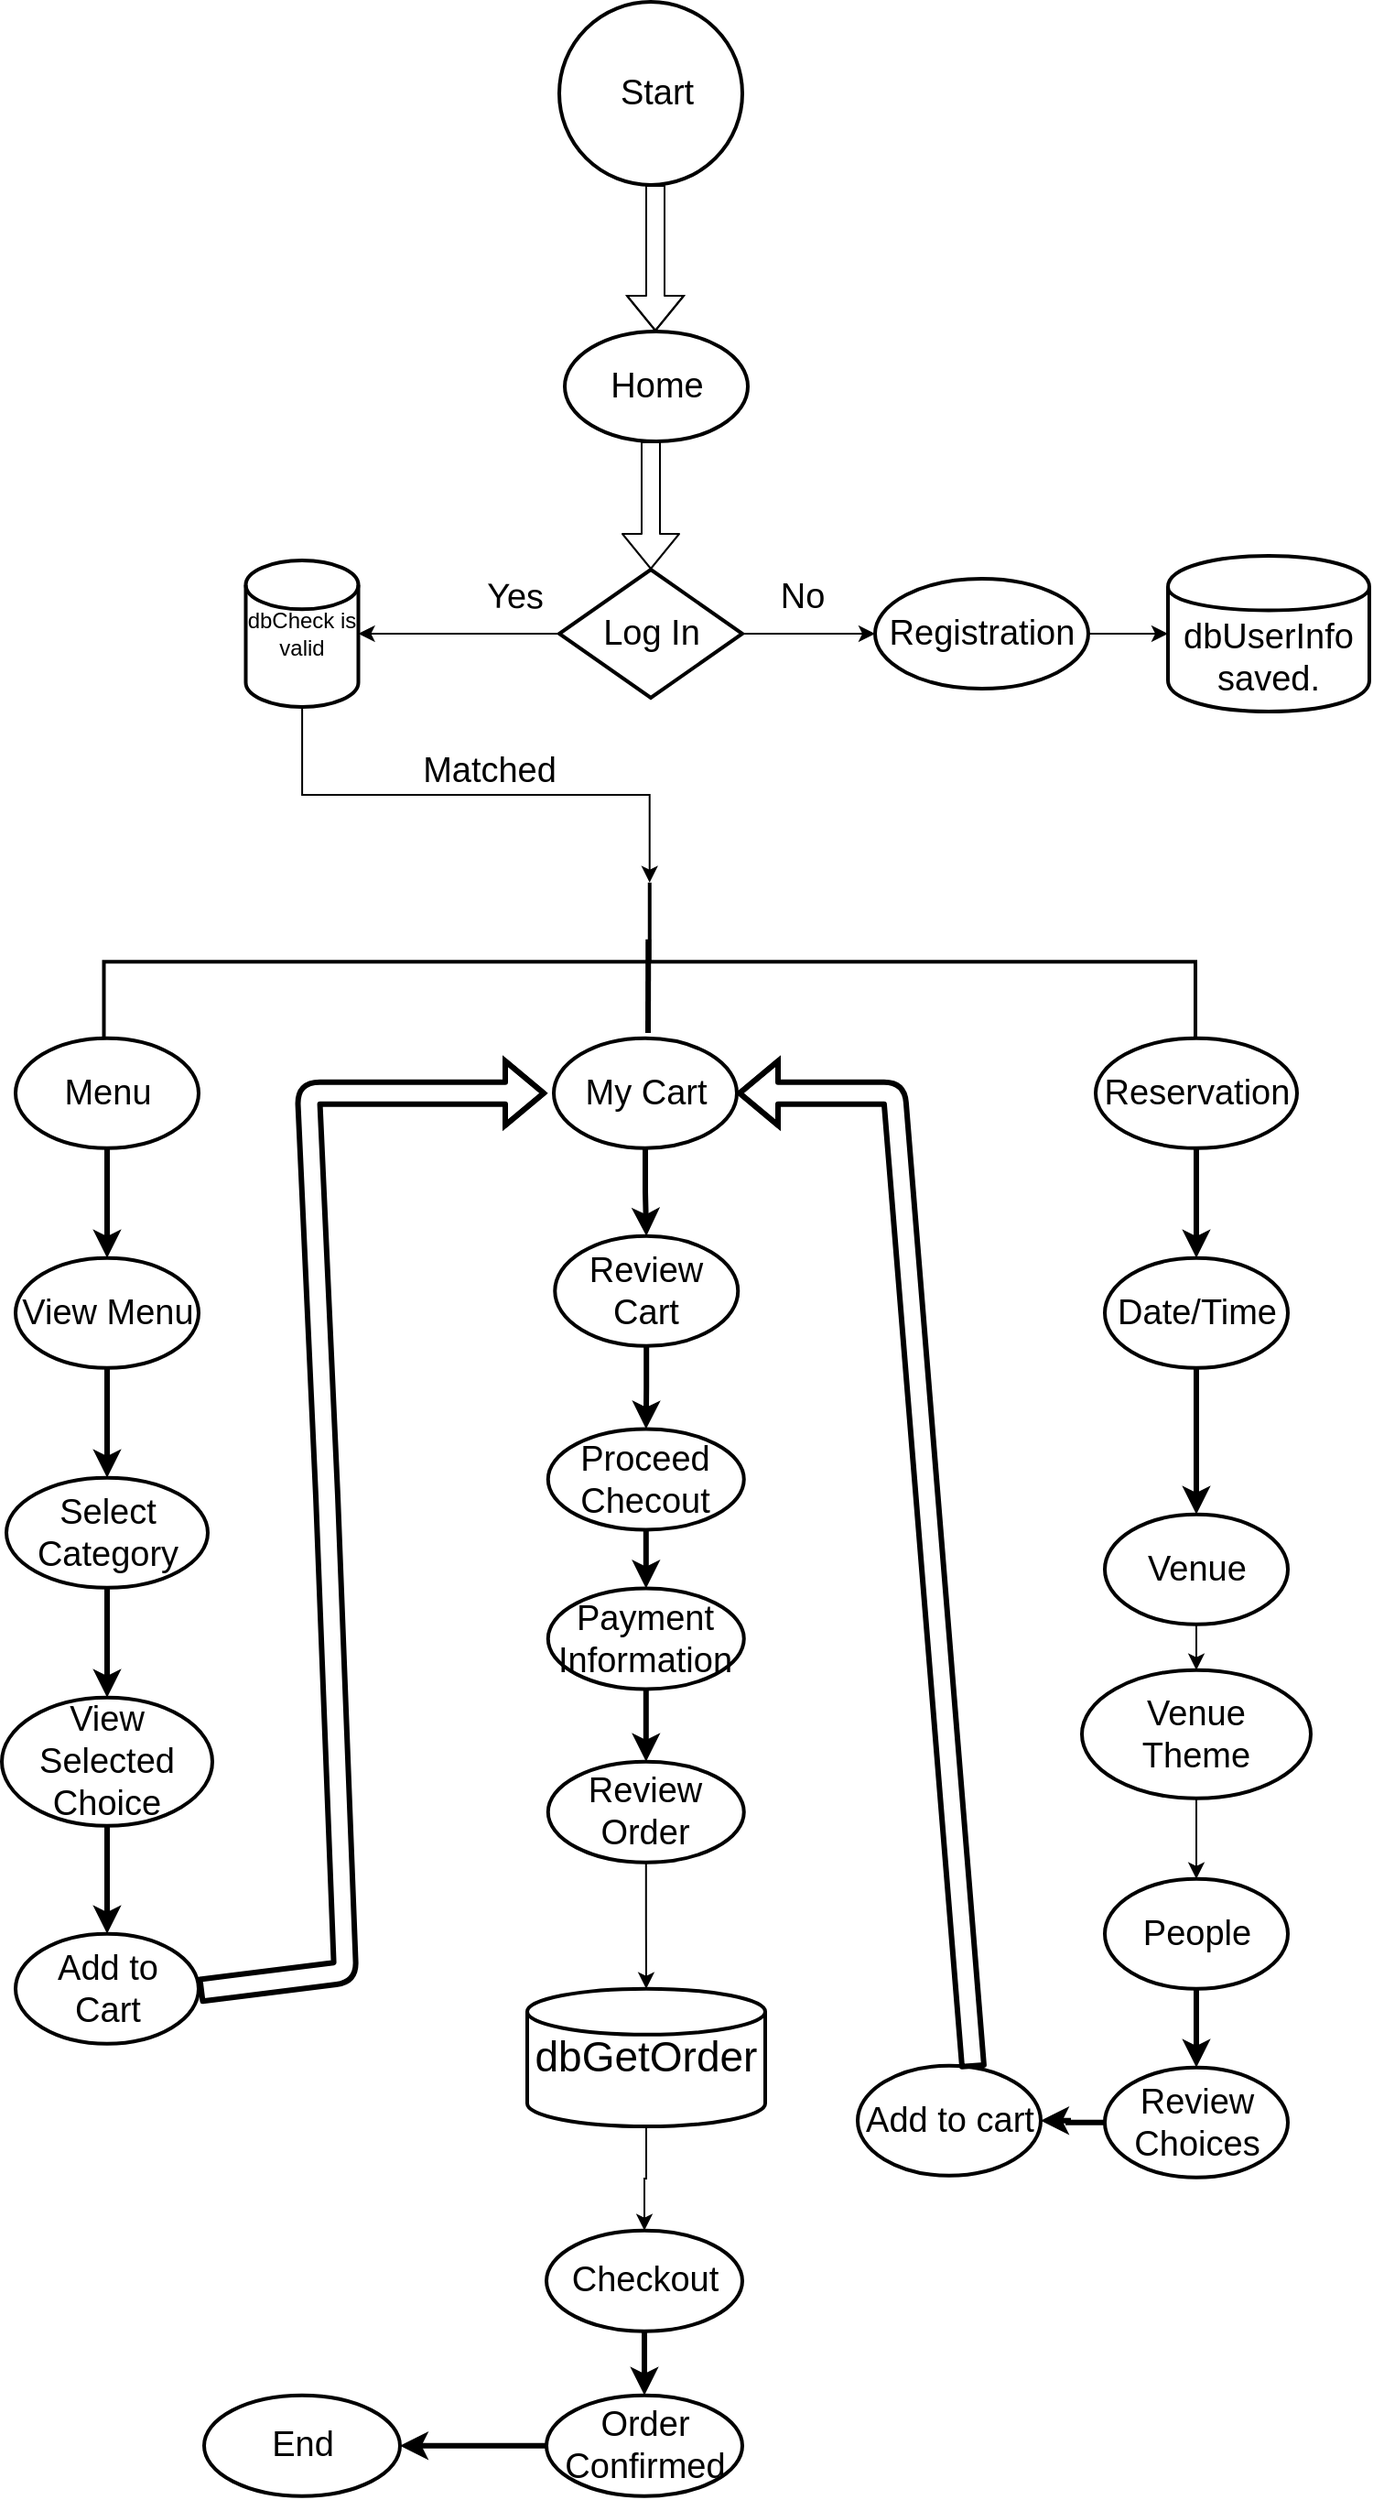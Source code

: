 <mxfile version="13.8.0" type="github">
  <diagram id="HCSsMY1fox_DIpHiyKUl" name="Page-1">
    <mxGraphModel dx="1240" dy="1853" grid="1" gridSize="10" guides="1" tooltips="1" connect="1" arrows="1" fold="1" page="1" pageScale="1" pageWidth="827" pageHeight="1169" background="#ffffff" math="0" shadow="0">
      <root>
        <mxCell id="0" />
        <mxCell id="1" parent="0" />
        <mxCell id="HNMy4ISQY_406ZQvRQbY-1" value="" style="strokeWidth=2;html=1;shape=mxgraph.flowchart.start_2;whiteSpace=wrap;" parent="1" vertex="1">
          <mxGeometry x="357.5" y="-810" width="100" height="100" as="geometry" />
        </mxCell>
        <mxCell id="HNMy4ISQY_406ZQvRQbY-2" value="&lt;div style=&quot;font-size: 19px;&quot;&gt;Start&lt;/div&gt;" style="text;html=1;strokeColor=none;fillColor=none;align=center;verticalAlign=middle;whiteSpace=wrap;rounded=0;fontSize=19;" parent="1" vertex="1">
          <mxGeometry x="387.5" y="-780" width="46" height="40" as="geometry" />
        </mxCell>
        <mxCell id="HNMy4ISQY_406ZQvRQbY-4" value="" style="shape=flexArrow;endArrow=classic;html=1;fontSize=19;" parent="1" edge="1">
          <mxGeometry width="50" height="50" relative="1" as="geometry">
            <mxPoint x="410" y="-710" as="sourcePoint" />
            <mxPoint x="410" y="-630" as="targetPoint" />
            <Array as="points">
              <mxPoint x="410" y="-690" />
              <mxPoint x="410" y="-670" />
            </Array>
          </mxGeometry>
        </mxCell>
        <mxCell id="HNMy4ISQY_406ZQvRQbY-12" value="&lt;div&gt;Home&lt;/div&gt;" style="strokeWidth=2;html=1;shape=mxgraph.flowchart.start_1;whiteSpace=wrap;fontSize=19;" parent="1" vertex="1">
          <mxGeometry x="360.5" y="-630" width="100" height="60" as="geometry" />
        </mxCell>
        <mxCell id="HNMy4ISQY_406ZQvRQbY-13" value="" style="shape=flexArrow;endArrow=classic;html=1;fontSize=19;entryX=0.5;entryY=0;entryDx=0;entryDy=0;entryPerimeter=0;" parent="1" target="HNMy4ISQY_406ZQvRQbY-45" edge="1">
          <mxGeometry width="50" height="50" relative="1" as="geometry">
            <mxPoint x="407.5" y="-570" as="sourcePoint" />
            <mxPoint x="410" y="-490" as="targetPoint" />
          </mxGeometry>
        </mxCell>
        <mxCell id="HNMy4ISQY_406ZQvRQbY-15" value="" style="strokeWidth=2;html=1;shape=mxgraph.flowchart.annotation_2;align=left;labelPosition=right;pointerEvents=1;fontSize=19;rotation=90;" parent="1" vertex="1">
          <mxGeometry x="363.63" y="-584" width="86.5" height="596.25" as="geometry" />
        </mxCell>
        <mxCell id="HNMy4ISQY_406ZQvRQbY-69" value="" style="edgeStyle=orthogonalEdgeStyle;rounded=0;orthogonalLoop=1;jettySize=auto;html=1;strokeWidth=3;fontSize=19;" parent="1" source="HNMy4ISQY_406ZQvRQbY-16" target="HNMy4ISQY_406ZQvRQbY-18" edge="1">
          <mxGeometry relative="1" as="geometry" />
        </mxCell>
        <mxCell id="HNMy4ISQY_406ZQvRQbY-16" value="Menu" style="strokeWidth=2;html=1;shape=mxgraph.flowchart.start_1;whiteSpace=wrap;fontSize=19;" parent="1" vertex="1">
          <mxGeometry x="60.5" y="-244.13" width="100" height="60" as="geometry" />
        </mxCell>
        <mxCell id="HNMy4ISQY_406ZQvRQbY-70" value="" style="edgeStyle=orthogonalEdgeStyle;rounded=0;orthogonalLoop=1;jettySize=auto;html=1;strokeWidth=3;fontSize=19;" parent="1" source="HNMy4ISQY_406ZQvRQbY-18" target="HNMy4ISQY_406ZQvRQbY-25" edge="1">
          <mxGeometry relative="1" as="geometry" />
        </mxCell>
        <mxCell id="HNMy4ISQY_406ZQvRQbY-18" value="View Menu" style="strokeWidth=2;html=1;shape=mxgraph.flowchart.start_1;whiteSpace=wrap;fontSize=19;" parent="1" vertex="1">
          <mxGeometry x="60.5" y="-124.13" width="100" height="60" as="geometry" />
        </mxCell>
        <mxCell id="HNMy4ISQY_406ZQvRQbY-75" value="" style="edgeStyle=orthogonalEdgeStyle;rounded=0;orthogonalLoop=1;jettySize=auto;html=1;strokeWidth=3;fontSize=19;" parent="1" source="HNMy4ISQY_406ZQvRQbY-22" target="HNMy4ISQY_406ZQvRQbY-30" edge="1">
          <mxGeometry relative="1" as="geometry" />
        </mxCell>
        <mxCell id="HNMy4ISQY_406ZQvRQbY-22" value="Reservation" style="strokeWidth=2;html=1;shape=mxgraph.flowchart.start_1;whiteSpace=wrap;fontSize=19;" parent="1" vertex="1">
          <mxGeometry x="650.5" y="-244.13" width="110" height="60" as="geometry" />
        </mxCell>
        <mxCell id="HNMy4ISQY_406ZQvRQbY-71" value="" style="edgeStyle=orthogonalEdgeStyle;rounded=0;orthogonalLoop=1;jettySize=auto;html=1;strokeWidth=3;fontSize=19;" parent="1" source="HNMy4ISQY_406ZQvRQbY-25" target="HNMy4ISQY_406ZQvRQbY-32" edge="1">
          <mxGeometry relative="1" as="geometry" />
        </mxCell>
        <mxCell id="HNMy4ISQY_406ZQvRQbY-25" value="&lt;div&gt;Select&lt;/div&gt;&lt;div&gt;Category&lt;br&gt;&lt;/div&gt;" style="strokeWidth=2;html=1;shape=mxgraph.flowchart.start_1;whiteSpace=wrap;fontSize=19;" parent="1" vertex="1">
          <mxGeometry x="55.5" y="-4.13" width="110" height="60" as="geometry" />
        </mxCell>
        <mxCell id="HNMy4ISQY_406ZQvRQbY-73" value="" style="edgeStyle=orthogonalEdgeStyle;rounded=0;orthogonalLoop=1;jettySize=auto;html=1;strokeWidth=3;fontSize=19;" parent="1" source="HNMy4ISQY_406ZQvRQbY-26" target="HNMy4ISQY_406ZQvRQbY-35" edge="1">
          <mxGeometry relative="1" as="geometry" />
        </mxCell>
        <mxCell id="HNMy4ISQY_406ZQvRQbY-26" value="My Cart" style="strokeWidth=2;html=1;shape=mxgraph.flowchart.start_1;whiteSpace=wrap;fontSize=19;" parent="1" vertex="1">
          <mxGeometry x="354.5" y="-244.13" width="100" height="60" as="geometry" />
        </mxCell>
        <mxCell id="HNMy4ISQY_406ZQvRQbY-27" value="" style="endArrow=none;html=1;fontSize=19;strokeWidth=3;" parent="1" edge="1">
          <mxGeometry width="50" height="50" relative="1" as="geometry">
            <mxPoint x="406" y="-247" as="sourcePoint" />
            <mxPoint x="406.147" y="-298.13" as="targetPoint" />
          </mxGeometry>
        </mxCell>
        <mxCell id="HNMy4ISQY_406ZQvRQbY-76" value="" style="edgeStyle=orthogonalEdgeStyle;rounded=0;orthogonalLoop=1;jettySize=auto;html=1;strokeWidth=3;fontSize=19;" parent="1" source="HNMy4ISQY_406ZQvRQbY-30" target="HNMy4ISQY_406ZQvRQbY-42" edge="1">
          <mxGeometry relative="1" as="geometry" />
        </mxCell>
        <mxCell id="HNMy4ISQY_406ZQvRQbY-30" value="Date/Time" style="strokeWidth=2;html=1;shape=mxgraph.flowchart.start_1;whiteSpace=wrap;fontSize=19;" parent="1" vertex="1">
          <mxGeometry x="655.5" y="-124.13" width="100" height="60" as="geometry" />
        </mxCell>
        <mxCell id="HNMy4ISQY_406ZQvRQbY-72" value="" style="edgeStyle=orthogonalEdgeStyle;rounded=0;orthogonalLoop=1;jettySize=auto;html=1;strokeWidth=3;fontSize=19;" parent="1" source="HNMy4ISQY_406ZQvRQbY-32" target="HNMy4ISQY_406ZQvRQbY-36" edge="1">
          <mxGeometry relative="1" as="geometry" />
        </mxCell>
        <mxCell id="HNMy4ISQY_406ZQvRQbY-32" value="View Selected Choice" style="strokeWidth=2;html=1;shape=mxgraph.flowchart.start_1;whiteSpace=wrap;fontSize=19;" parent="1" vertex="1">
          <mxGeometry x="53" y="115.87" width="115" height="70" as="geometry" />
        </mxCell>
        <mxCell id="HNMy4ISQY_406ZQvRQbY-74" value="" style="edgeStyle=orthogonalEdgeStyle;rounded=0;orthogonalLoop=1;jettySize=auto;html=1;strokeWidth=3;fontSize=19;" parent="1" source="HNMy4ISQY_406ZQvRQbY-35" target="HNMy4ISQY_406ZQvRQbY-67" edge="1">
          <mxGeometry relative="1" as="geometry" />
        </mxCell>
        <mxCell id="HNMy4ISQY_406ZQvRQbY-35" value="Review Cart" style="strokeWidth=2;html=1;shape=mxgraph.flowchart.start_1;whiteSpace=wrap;fontSize=19;" parent="1" vertex="1">
          <mxGeometry x="355.13" y="-136.13" width="100" height="60" as="geometry" />
        </mxCell>
        <mxCell id="HNMy4ISQY_406ZQvRQbY-36" value="&lt;div&gt;Add to &lt;br&gt;&lt;/div&gt;&lt;div&gt;Cart&lt;br&gt;&lt;/div&gt;" style="strokeWidth=2;html=1;shape=mxgraph.flowchart.start_1;whiteSpace=wrap;fontSize=19;" parent="1" vertex="1">
          <mxGeometry x="60.5" y="244.87" width="100" height="60" as="geometry" />
        </mxCell>
        <mxCell id="HNMy4ISQY_406ZQvRQbY-41" value="" style="shape=flexArrow;endArrow=classic;html=1;strokeWidth=3;fontSize=19;exitX=1;exitY=0.5;exitDx=0;exitDy=0;exitPerimeter=0;" parent="1" edge="1">
          <mxGeometry width="50" height="50" relative="1" as="geometry">
            <mxPoint x="160.5" y="275.87" as="sourcePoint" />
            <mxPoint x="350.5" y="-214.13" as="targetPoint" />
            <Array as="points">
              <mxPoint x="240.5" y="265.87" />
              <mxPoint x="230.5" y="5.87" />
              <mxPoint x="220.5" y="-214.13" />
            </Array>
          </mxGeometry>
        </mxCell>
        <mxCell id="bTdxcH28xhg-WLb5-dVF-2" value="" style="edgeStyle=orthogonalEdgeStyle;rounded=0;orthogonalLoop=1;jettySize=auto;html=1;" parent="1" source="HNMy4ISQY_406ZQvRQbY-42" target="bTdxcH28xhg-WLb5-dVF-1" edge="1">
          <mxGeometry relative="1" as="geometry" />
        </mxCell>
        <mxCell id="HNMy4ISQY_406ZQvRQbY-42" value="Venue" style="strokeWidth=2;html=1;shape=mxgraph.flowchart.start_1;whiteSpace=wrap;fontSize=19;" parent="1" vertex="1">
          <mxGeometry x="655.5" y="15.87" width="100" height="60" as="geometry" />
        </mxCell>
        <mxCell id="HNMy4ISQY_406ZQvRQbY-80" value="" style="edgeStyle=orthogonalEdgeStyle;rounded=0;orthogonalLoop=1;jettySize=auto;html=1;strokeWidth=3;fontSize=19;" parent="1" source="HNMy4ISQY_406ZQvRQbY-43" target="HNMy4ISQY_406ZQvRQbY-61" edge="1">
          <mxGeometry relative="1" as="geometry" />
        </mxCell>
        <mxCell id="HNMy4ISQY_406ZQvRQbY-43" value="People" style="strokeWidth=2;html=1;shape=mxgraph.flowchart.start_1;whiteSpace=wrap;fontSize=19;" parent="1" vertex="1">
          <mxGeometry x="655.5" y="214.87" width="100" height="60" as="geometry" />
        </mxCell>
        <mxCell id="bavp_tm7f5c5pQXu-6JC-6" value="" style="edgeStyle=orthogonalEdgeStyle;rounded=0;orthogonalLoop=1;jettySize=auto;html=1;" parent="1" source="HNMy4ISQY_406ZQvRQbY-45" target="HNMy4ISQY_406ZQvRQbY-49" edge="1">
          <mxGeometry relative="1" as="geometry" />
        </mxCell>
        <mxCell id="Jl-dkbCAub2peEcAQ9IN-1" value="" style="edgeStyle=orthogonalEdgeStyle;rounded=0;orthogonalLoop=1;jettySize=auto;html=1;" parent="1" source="HNMy4ISQY_406ZQvRQbY-45" target="bavp_tm7f5c5pQXu-6JC-1" edge="1">
          <mxGeometry relative="1" as="geometry" />
        </mxCell>
        <mxCell id="HNMy4ISQY_406ZQvRQbY-45" value="Log In" style="strokeWidth=2;html=1;shape=mxgraph.flowchart.decision;whiteSpace=wrap;fontSize=19;" parent="1" vertex="1">
          <mxGeometry x="357.5" y="-500" width="100" height="70" as="geometry" />
        </mxCell>
        <mxCell id="HNMy4ISQY_406ZQvRQbY-47" value="Yes" style="text;html=1;align=center;verticalAlign=middle;resizable=0;points=[];autosize=1;fontSize=19;rotation=1;" parent="1" vertex="1">
          <mxGeometry x="307.5" y="-500" width="50" height="30" as="geometry" />
        </mxCell>
        <mxCell id="bavp_tm7f5c5pQXu-6JC-8" value="" style="edgeStyle=orthogonalEdgeStyle;rounded=0;orthogonalLoop=1;jettySize=auto;html=1;" parent="1" source="HNMy4ISQY_406ZQvRQbY-49" target="bavp_tm7f5c5pQXu-6JC-7" edge="1">
          <mxGeometry relative="1" as="geometry" />
        </mxCell>
        <mxCell id="HNMy4ISQY_406ZQvRQbY-49" value="Registration" style="strokeWidth=2;html=1;shape=mxgraph.flowchart.start_1;whiteSpace=wrap;fontSize=19;" parent="1" vertex="1">
          <mxGeometry x="530" y="-495" width="116.5" height="60" as="geometry" />
        </mxCell>
        <mxCell id="HNMy4ISQY_406ZQvRQbY-50" value="No" style="text;html=1;align=center;verticalAlign=middle;resizable=0;points=[];autosize=1;fontSize=19;" parent="1" vertex="1">
          <mxGeometry x="470" y="-500" width="40" height="30" as="geometry" />
        </mxCell>
        <mxCell id="HNMy4ISQY_406ZQvRQbY-81" value="" style="edgeStyle=orthogonalEdgeStyle;rounded=0;orthogonalLoop=1;jettySize=auto;html=1;strokeWidth=3;fontSize=19;" parent="1" source="HNMy4ISQY_406ZQvRQbY-61" target="HNMy4ISQY_406ZQvRQbY-63" edge="1">
          <mxGeometry relative="1" as="geometry" />
        </mxCell>
        <mxCell id="HNMy4ISQY_406ZQvRQbY-61" value="Review Choices" style="strokeWidth=2;html=1;shape=mxgraph.flowchart.start_1;whiteSpace=wrap;fontSize=19;" parent="1" vertex="1">
          <mxGeometry x="655.5" y="317.87" width="100" height="60" as="geometry" />
        </mxCell>
        <mxCell id="HNMy4ISQY_406ZQvRQbY-63" value="Add to cart" style="strokeWidth=2;html=1;shape=mxgraph.flowchart.start_1;whiteSpace=wrap;fontSize=19;" parent="1" vertex="1">
          <mxGeometry x="520.5" y="316.87" width="100" height="60" as="geometry" />
        </mxCell>
        <mxCell id="HNMy4ISQY_406ZQvRQbY-65" value="" style="shape=flexArrow;endArrow=classic;html=1;strokeWidth=3;fontSize=19;exitX=0.631;exitY=0.026;exitDx=0;exitDy=0;exitPerimeter=0;entryX=1;entryY=0.5;entryDx=0;entryDy=0;entryPerimeter=0;" parent="1" source="HNMy4ISQY_406ZQvRQbY-63" target="HNMy4ISQY_406ZQvRQbY-26" edge="1">
          <mxGeometry width="50" height="50" relative="1" as="geometry">
            <mxPoint x="370.5" y="60.87" as="sourcePoint" />
            <mxPoint x="450.5" y="-209.13" as="targetPoint" />
            <Array as="points">
              <mxPoint x="540.5" y="-214.13" />
            </Array>
          </mxGeometry>
        </mxCell>
        <mxCell id="HNMy4ISQY_406ZQvRQbY-83" value="" style="edgeStyle=orthogonalEdgeStyle;rounded=0;orthogonalLoop=1;jettySize=auto;html=1;strokeWidth=3;fontSize=19;" parent="1" source="HNMy4ISQY_406ZQvRQbY-67" target="HNMy4ISQY_406ZQvRQbY-82" edge="1">
          <mxGeometry relative="1" as="geometry" />
        </mxCell>
        <mxCell id="HNMy4ISQY_406ZQvRQbY-67" value="Proceed Checout" style="strokeWidth=2;html=1;shape=mxgraph.flowchart.start_1;whiteSpace=wrap;fontSize=19;" parent="1" vertex="1">
          <mxGeometry x="351.38" y="-30.75" width="107" height="55" as="geometry" />
        </mxCell>
        <mxCell id="HNMy4ISQY_406ZQvRQbY-85" value="" style="edgeStyle=orthogonalEdgeStyle;rounded=0;orthogonalLoop=1;jettySize=auto;html=1;strokeWidth=3;fontSize=19;" parent="1" source="HNMy4ISQY_406ZQvRQbY-82" target="HNMy4ISQY_406ZQvRQbY-84" edge="1">
          <mxGeometry relative="1" as="geometry" />
        </mxCell>
        <mxCell id="HNMy4ISQY_406ZQvRQbY-82" value="Payment Information" style="strokeWidth=2;html=1;shape=mxgraph.flowchart.start_1;whiteSpace=wrap;fontSize=19;" parent="1" vertex="1">
          <mxGeometry x="351.38" y="56.25" width="107" height="55" as="geometry" />
        </mxCell>
        <mxCell id="ej8Gk_q1jIWRiy2x7JHR-5" value="" style="edgeStyle=orthogonalEdgeStyle;rounded=0;orthogonalLoop=1;jettySize=auto;html=1;" parent="1" source="HNMy4ISQY_406ZQvRQbY-84" target="ej8Gk_q1jIWRiy2x7JHR-3" edge="1">
          <mxGeometry relative="1" as="geometry" />
        </mxCell>
        <mxCell id="HNMy4ISQY_406ZQvRQbY-84" value="Review Order" style="strokeWidth=2;html=1;shape=mxgraph.flowchart.start_1;whiteSpace=wrap;fontSize=19;" parent="1" vertex="1">
          <mxGeometry x="351.38" y="150.87" width="107" height="55" as="geometry" />
        </mxCell>
        <mxCell id="HNMy4ISQY_406ZQvRQbY-89" value="" style="edgeStyle=orthogonalEdgeStyle;rounded=0;orthogonalLoop=1;jettySize=auto;html=1;strokeWidth=3;fontSize=19;" parent="1" source="HNMy4ISQY_406ZQvRQbY-86" target="HNMy4ISQY_406ZQvRQbY-88" edge="1">
          <mxGeometry relative="1" as="geometry" />
        </mxCell>
        <mxCell id="HNMy4ISQY_406ZQvRQbY-86" value="Checkout" style="strokeWidth=2;html=1;shape=mxgraph.flowchart.start_1;whiteSpace=wrap;fontSize=19;" parent="1" vertex="1">
          <mxGeometry x="350.5" y="406.87" width="107" height="55" as="geometry" />
        </mxCell>
        <mxCell id="HNMy4ISQY_406ZQvRQbY-91" value="" style="edgeStyle=orthogonalEdgeStyle;rounded=0;orthogonalLoop=1;jettySize=auto;html=1;strokeWidth=3;fontSize=19;" parent="1" source="HNMy4ISQY_406ZQvRQbY-88" target="HNMy4ISQY_406ZQvRQbY-90" edge="1">
          <mxGeometry relative="1" as="geometry" />
        </mxCell>
        <mxCell id="HNMy4ISQY_406ZQvRQbY-88" value="Order Confirmed" style="strokeWidth=2;html=1;shape=mxgraph.flowchart.start_1;whiteSpace=wrap;fontSize=19;" parent="1" vertex="1">
          <mxGeometry x="350.5" y="496.87" width="107" height="55" as="geometry" />
        </mxCell>
        <mxCell id="HNMy4ISQY_406ZQvRQbY-90" value="End" style="strokeWidth=2;html=1;shape=mxgraph.flowchart.start_1;whiteSpace=wrap;fontSize=19;" parent="1" vertex="1">
          <mxGeometry x="163.5" y="496.87" width="107" height="55" as="geometry" />
        </mxCell>
        <mxCell id="bTdxcH28xhg-WLb5-dVF-3" value="" style="edgeStyle=orthogonalEdgeStyle;rounded=0;orthogonalLoop=1;jettySize=auto;html=1;" parent="1" source="bTdxcH28xhg-WLb5-dVF-1" target="HNMy4ISQY_406ZQvRQbY-43" edge="1">
          <mxGeometry relative="1" as="geometry" />
        </mxCell>
        <mxCell id="bTdxcH28xhg-WLb5-dVF-1" value="&lt;div&gt;Venue&lt;/div&gt;&lt;div&gt;Theme&lt;br&gt;&lt;/div&gt;" style="strokeWidth=2;html=1;shape=mxgraph.flowchart.start_1;whiteSpace=wrap;fontSize=19;" parent="1" vertex="1">
          <mxGeometry x="643" y="100.87" width="125" height="70" as="geometry" />
        </mxCell>
        <mxCell id="bavp_tm7f5c5pQXu-6JC-10" value="" style="edgeStyle=orthogonalEdgeStyle;rounded=0;orthogonalLoop=1;jettySize=auto;html=1;" parent="1" source="bavp_tm7f5c5pQXu-6JC-1" target="HNMy4ISQY_406ZQvRQbY-15" edge="1">
          <mxGeometry relative="1" as="geometry" />
        </mxCell>
        <mxCell id="bavp_tm7f5c5pQXu-6JC-1" value="dbCheck is valid" style="strokeWidth=2;html=1;shape=mxgraph.flowchart.database;whiteSpace=wrap;" parent="1" vertex="1">
          <mxGeometry x="186.25" y="-505" width="61.5" height="80" as="geometry" />
        </mxCell>
        <mxCell id="bavp_tm7f5c5pQXu-6JC-7" value="&lt;div&gt;dbUserInfo&lt;/div&gt;&lt;div&gt;saved.&lt;br&gt;&lt;/div&gt;" style="shape=cylinder;whiteSpace=wrap;html=1;boundedLbl=1;backgroundOutline=1;fontSize=19;strokeWidth=2;" parent="1" vertex="1">
          <mxGeometry x="690" y="-507.5" width="110" height="85" as="geometry" />
        </mxCell>
        <mxCell id="bavp_tm7f5c5pQXu-6JC-11" value="&lt;font style=&quot;font-size: 19px&quot;&gt;Matched&lt;/font&gt;" style="text;html=1;align=center;verticalAlign=middle;resizable=0;points=[];autosize=1;" parent="1" vertex="1">
          <mxGeometry x="273.63" y="-400" width="90" height="20" as="geometry" />
        </mxCell>
        <mxCell id="ej8Gk_q1jIWRiy2x7JHR-4" value="" style="edgeStyle=orthogonalEdgeStyle;rounded=0;orthogonalLoop=1;jettySize=auto;html=1;" parent="1" source="ej8Gk_q1jIWRiy2x7JHR-3" target="HNMy4ISQY_406ZQvRQbY-86" edge="1">
          <mxGeometry relative="1" as="geometry" />
        </mxCell>
        <mxCell id="ej8Gk_q1jIWRiy2x7JHR-3" value="&lt;font style=&quot;font-size: 23px&quot;&gt;dbGetOrder&lt;/font&gt;" style="strokeWidth=2;html=1;shape=mxgraph.flowchart.database;whiteSpace=wrap;" parent="1" vertex="1">
          <mxGeometry x="340" y="274.87" width="130" height="75.13" as="geometry" />
        </mxCell>
      </root>
    </mxGraphModel>
  </diagram>
</mxfile>
